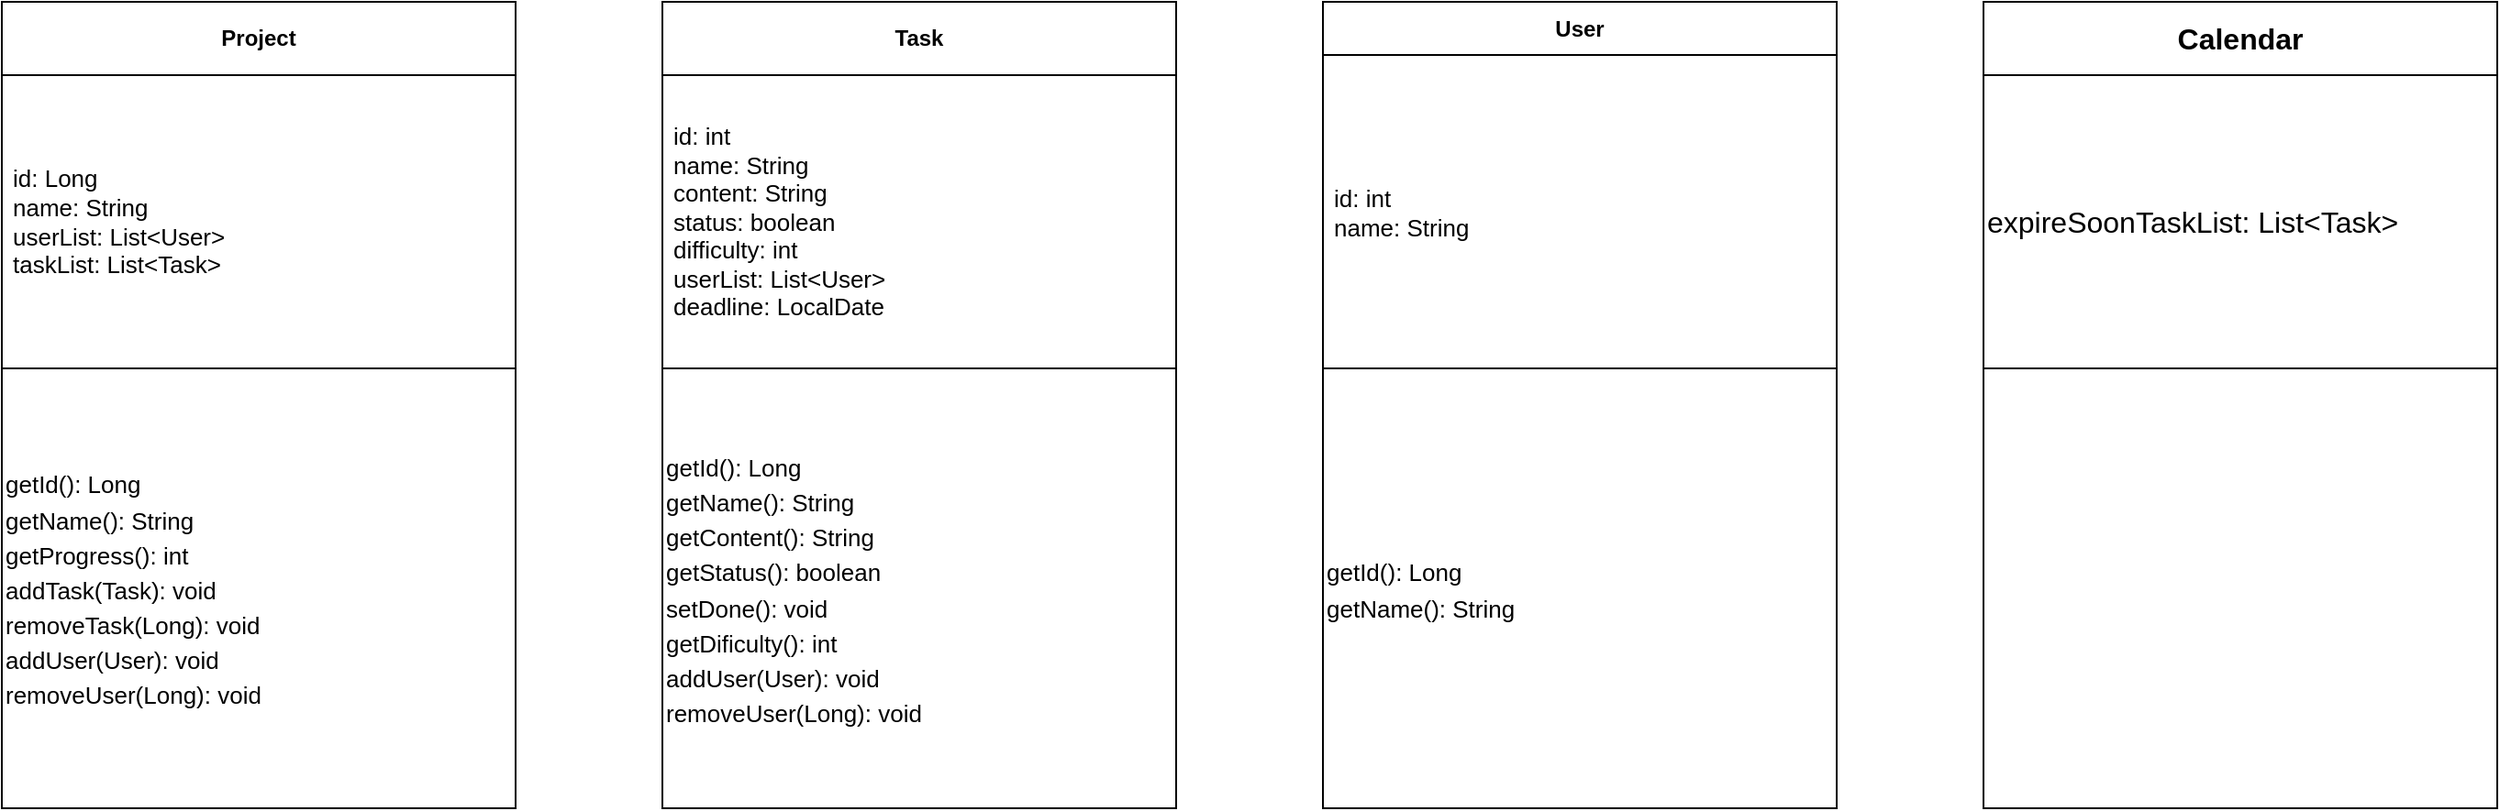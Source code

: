<mxfile version="22.0.4" type="github">
  <diagram id="C5RBs43oDa-KdzZeNtuy" name="Page-1">
    <mxGraphModel dx="1434" dy="766" grid="1" gridSize="10" guides="1" tooltips="1" connect="1" arrows="1" fold="1" page="1" pageScale="1" pageWidth="2336" pageHeight="1654" math="0" shadow="0">
      <root>
        <mxCell id="WIyWlLk6GJQsqaUBKTNV-0" />
        <mxCell id="WIyWlLk6GJQsqaUBKTNV-1" parent="WIyWlLk6GJQsqaUBKTNV-0" />
        <mxCell id="fz9Msz9a4HgZ77eEVPWV-6" value="Task" style="swimlane;fontStyle=1;align=center;verticalAlign=middle;childLayout=stackLayout;horizontal=1;startSize=40;horizontalStack=0;resizeParent=1;resizeParentMax=0;resizeLast=0;collapsible=0;marginBottom=0;html=1;whiteSpace=wrap;" parent="WIyWlLk6GJQsqaUBKTNV-1" vertex="1">
          <mxGeometry x="520" y="640" width="280" height="440" as="geometry" />
        </mxCell>
        <mxCell id="fz9Msz9a4HgZ77eEVPWV-8" value="&lt;font style=&quot;font-size: 13px;&quot;&gt;id: int&lt;br&gt;name: String&lt;br&gt;content: String&lt;br&gt;status: boolean&lt;br&gt;difficulty: int&lt;br&gt;userList: List&amp;lt;User&amp;gt;&lt;br&gt;deadline: LocalDate&lt;/font&gt;" style="text;html=1;strokeColor=none;fillColor=none;align=left;verticalAlign=middle;spacingLeft=4;spacingRight=4;overflow=hidden;rotatable=0;points=[[0,0.5],[1,0.5]];portConstraint=eastwest;whiteSpace=wrap;" parent="fz9Msz9a4HgZ77eEVPWV-6" vertex="1">
          <mxGeometry y="40" width="280" height="160" as="geometry" />
        </mxCell>
        <mxCell id="DmNSkDeyAiDAmZ03BFZZ-8" value="&lt;font style=&quot;font-size: 13px;&quot;&gt;getId(): Long&lt;br&gt;getName(): String&lt;br&gt;getContent(): String&lt;br&gt;getStatus(): boolean&lt;br&gt;setDone(): void&lt;br&gt;getDificulty(): int&lt;br&gt;addUser(User): void&lt;br&gt;removeUser(Long): void&lt;br&gt;&lt;/font&gt;" style="rounded=0;whiteSpace=wrap;html=1;fontSize=16;align=left;" parent="fz9Msz9a4HgZ77eEVPWV-6" vertex="1">
          <mxGeometry y="200" width="280" height="240" as="geometry" />
        </mxCell>
        <mxCell id="fz9Msz9a4HgZ77eEVPWV-0" value="Project" style="swimlane;fontStyle=1;align=center;verticalAlign=middle;childLayout=stackLayout;horizontal=1;startSize=40;horizontalStack=0;resizeParent=1;resizeParentMax=0;resizeLast=0;collapsible=0;marginBottom=0;html=1;whiteSpace=wrap;" parent="WIyWlLk6GJQsqaUBKTNV-1" vertex="1">
          <mxGeometry x="160" y="640" width="280" height="440" as="geometry" />
        </mxCell>
        <mxCell id="fz9Msz9a4HgZ77eEVPWV-2" value="&lt;font style=&quot;font-size: 13px;&quot;&gt;id: Long&lt;br&gt;name: String&lt;br&gt;userList: List&amp;lt;User&amp;gt;&lt;br&gt;taskList: List&amp;lt;Task&amp;gt;&lt;/font&gt;" style="text;html=1;strokeColor=none;fillColor=none;align=left;verticalAlign=middle;spacingLeft=4;spacingRight=4;overflow=hidden;rotatable=0;points=[[0,0.5],[1,0.5]];portConstraint=eastwest;whiteSpace=wrap;" parent="fz9Msz9a4HgZ77eEVPWV-0" vertex="1">
          <mxGeometry y="40" width="280" height="160" as="geometry" />
        </mxCell>
        <mxCell id="DmNSkDeyAiDAmZ03BFZZ-7" value="&lt;font style=&quot;font-size: 13px;&quot;&gt;getId(): Long&lt;br&gt;getName(): String&lt;br&gt;getProgress(): int&lt;br&gt;addTask(Task): void&lt;br&gt;removeTask(Long): void&lt;br&gt;addUser(User): void&lt;br&gt;removeUser(Long): void&lt;br&gt;&lt;/font&gt;" style="rounded=0;whiteSpace=wrap;html=1;fontSize=16;movable=1;resizable=1;rotatable=1;deletable=1;editable=1;locked=0;connectable=1;align=left;" parent="fz9Msz9a4HgZ77eEVPWV-0" vertex="1">
          <mxGeometry y="200" width="280" height="240" as="geometry" />
        </mxCell>
        <mxCell id="fz9Msz9a4HgZ77eEVPWV-9" value="User" style="swimlane;fontStyle=1;align=center;verticalAlign=middle;childLayout=stackLayout;horizontal=1;startSize=29;horizontalStack=0;resizeParent=1;resizeParentMax=0;resizeLast=0;collapsible=0;marginBottom=0;html=1;whiteSpace=wrap;" parent="WIyWlLk6GJQsqaUBKTNV-1" vertex="1">
          <mxGeometry x="880" y="640" width="280" height="440" as="geometry" />
        </mxCell>
        <mxCell id="fz9Msz9a4HgZ77eEVPWV-11" value="&lt;font style=&quot;font-size: 13px;&quot;&gt;id: int&lt;br style=&quot;border-color: var(--border-color);&quot;&gt;name: String&lt;br&gt;&lt;/font&gt;" style="text;html=1;strokeColor=none;fillColor=none;align=left;verticalAlign=middle;spacingLeft=4;spacingRight=4;overflow=hidden;rotatable=0;points=[[0,0.5],[1,0.5]];portConstraint=eastwest;whiteSpace=wrap;" parent="fz9Msz9a4HgZ77eEVPWV-9" vertex="1">
          <mxGeometry y="29" width="280" height="171" as="geometry" />
        </mxCell>
        <mxCell id="DmNSkDeyAiDAmZ03BFZZ-9" value="&lt;font style=&quot;font-size: 13px;&quot;&gt;getId(): Long&lt;br&gt;getName(): String&lt;br&gt;&lt;/font&gt;" style="rounded=0;whiteSpace=wrap;html=1;fontSize=16;align=left;" parent="fz9Msz9a4HgZ77eEVPWV-9" vertex="1">
          <mxGeometry y="200" width="280" height="240" as="geometry" />
        </mxCell>
        <mxCell id="DmNSkDeyAiDAmZ03BFZZ-0" value="Calendar" style="swimlane;fontStyle=1;align=center;verticalAlign=middle;childLayout=stackLayout;horizontal=1;startSize=40;horizontalStack=0;resizeParent=1;resizeParentMax=0;resizeLast=0;collapsible=0;marginBottom=0;html=1;whiteSpace=wrap;fontSize=16;" parent="WIyWlLk6GJQsqaUBKTNV-1" vertex="1">
          <mxGeometry x="1240" y="640" width="280" height="440" as="geometry" />
        </mxCell>
        <mxCell id="DmNSkDeyAiDAmZ03BFZZ-10" value="expireSoonTaskList: List&amp;lt;Task&amp;gt;" style="rounded=0;whiteSpace=wrap;html=1;fontSize=16;align=left;" parent="DmNSkDeyAiDAmZ03BFZZ-0" vertex="1">
          <mxGeometry y="40" width="280" height="160" as="geometry" />
        </mxCell>
        <mxCell id="DmNSkDeyAiDAmZ03BFZZ-11" value="" style="rounded=0;whiteSpace=wrap;html=1;fontSize=16;" parent="DmNSkDeyAiDAmZ03BFZZ-0" vertex="1">
          <mxGeometry y="200" width="280" height="240" as="geometry" />
        </mxCell>
      </root>
    </mxGraphModel>
  </diagram>
</mxfile>
